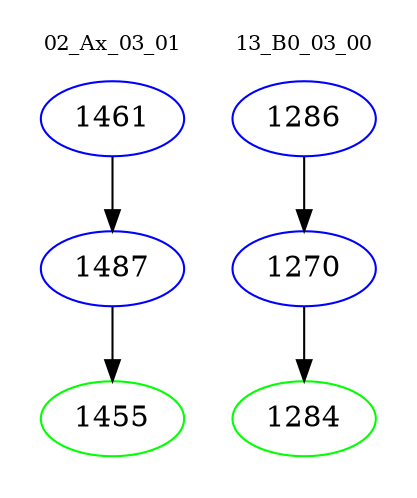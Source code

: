 digraph{
subgraph cluster_0 {
color = white
label = "02_Ax_03_01";
fontsize=10;
T0_1461 [label="1461", color="blue"]
T0_1461 -> T0_1487 [color="black"]
T0_1487 [label="1487", color="blue"]
T0_1487 -> T0_1455 [color="black"]
T0_1455 [label="1455", color="green"]
}
subgraph cluster_1 {
color = white
label = "13_B0_03_00";
fontsize=10;
T1_1286 [label="1286", color="blue"]
T1_1286 -> T1_1270 [color="black"]
T1_1270 [label="1270", color="blue"]
T1_1270 -> T1_1284 [color="black"]
T1_1284 [label="1284", color="green"]
}
}
